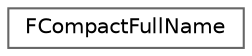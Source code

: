 digraph "Graphical Class Hierarchy"
{
 // INTERACTIVE_SVG=YES
 // LATEX_PDF_SIZE
  bgcolor="transparent";
  edge [fontname=Helvetica,fontsize=10,labelfontname=Helvetica,labelfontsize=10];
  node [fontname=Helvetica,fontsize=10,shape=box,height=0.2,width=0.4];
  rankdir="LR";
  Node0 [id="Node000000",label="FCompactFullName",height=0.2,width=0.4,color="grey40", fillcolor="white", style="filled",URL="$d8/ded/structFCompactFullName.html",tooltip=" "];
}
